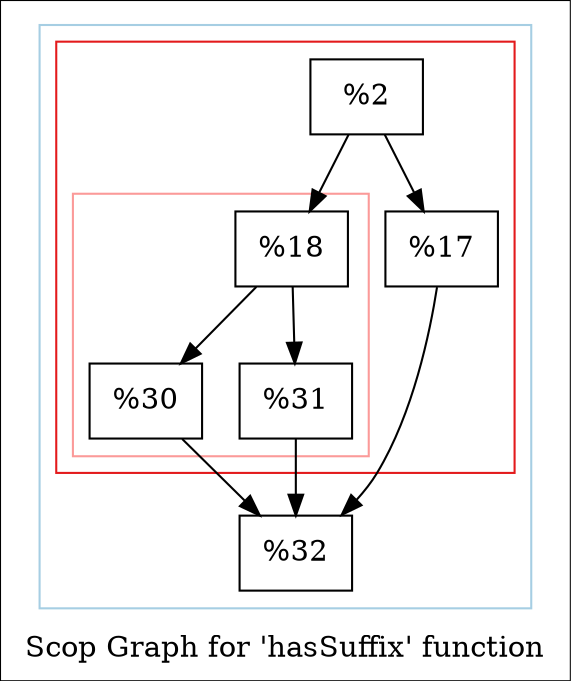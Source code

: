digraph "Scop Graph for 'hasSuffix' function" {
	label="Scop Graph for 'hasSuffix' function";

	Node0x1840940 [shape=record,label="{%2}"];
	Node0x1840940 -> Node0x1834f60;
	Node0x1840940 -> Node0x1829360;
	Node0x1834f60 [shape=record,label="{%17}"];
	Node0x1834f60 -> Node0x1832780;
	Node0x1832780 [shape=record,label="{%32}"];
	Node0x1829360 [shape=record,label="{%18}"];
	Node0x1829360 -> Node0x18d13c0;
	Node0x1829360 -> Node0x1812d30;
	Node0x18d13c0 [shape=record,label="{%30}"];
	Node0x18d13c0 -> Node0x1832780;
	Node0x1812d30 [shape=record,label="{%31}"];
	Node0x1812d30 -> Node0x1832780;
	colorscheme = "paired12"
        subgraph cluster_0x1967160 {
          label = "";
          style = solid;
          color = 1
          subgraph cluster_0x19670e0 {
            label = "";
            style = solid;
            color = 6
            subgraph cluster_0x1967310 {
              label = "";
              style = solid;
              color = 5
              Node0x1829360;
              Node0x18d13c0;
              Node0x1812d30;
            }
            Node0x1840940;
            Node0x1834f60;
          }
          Node0x1832780;
        }
}
